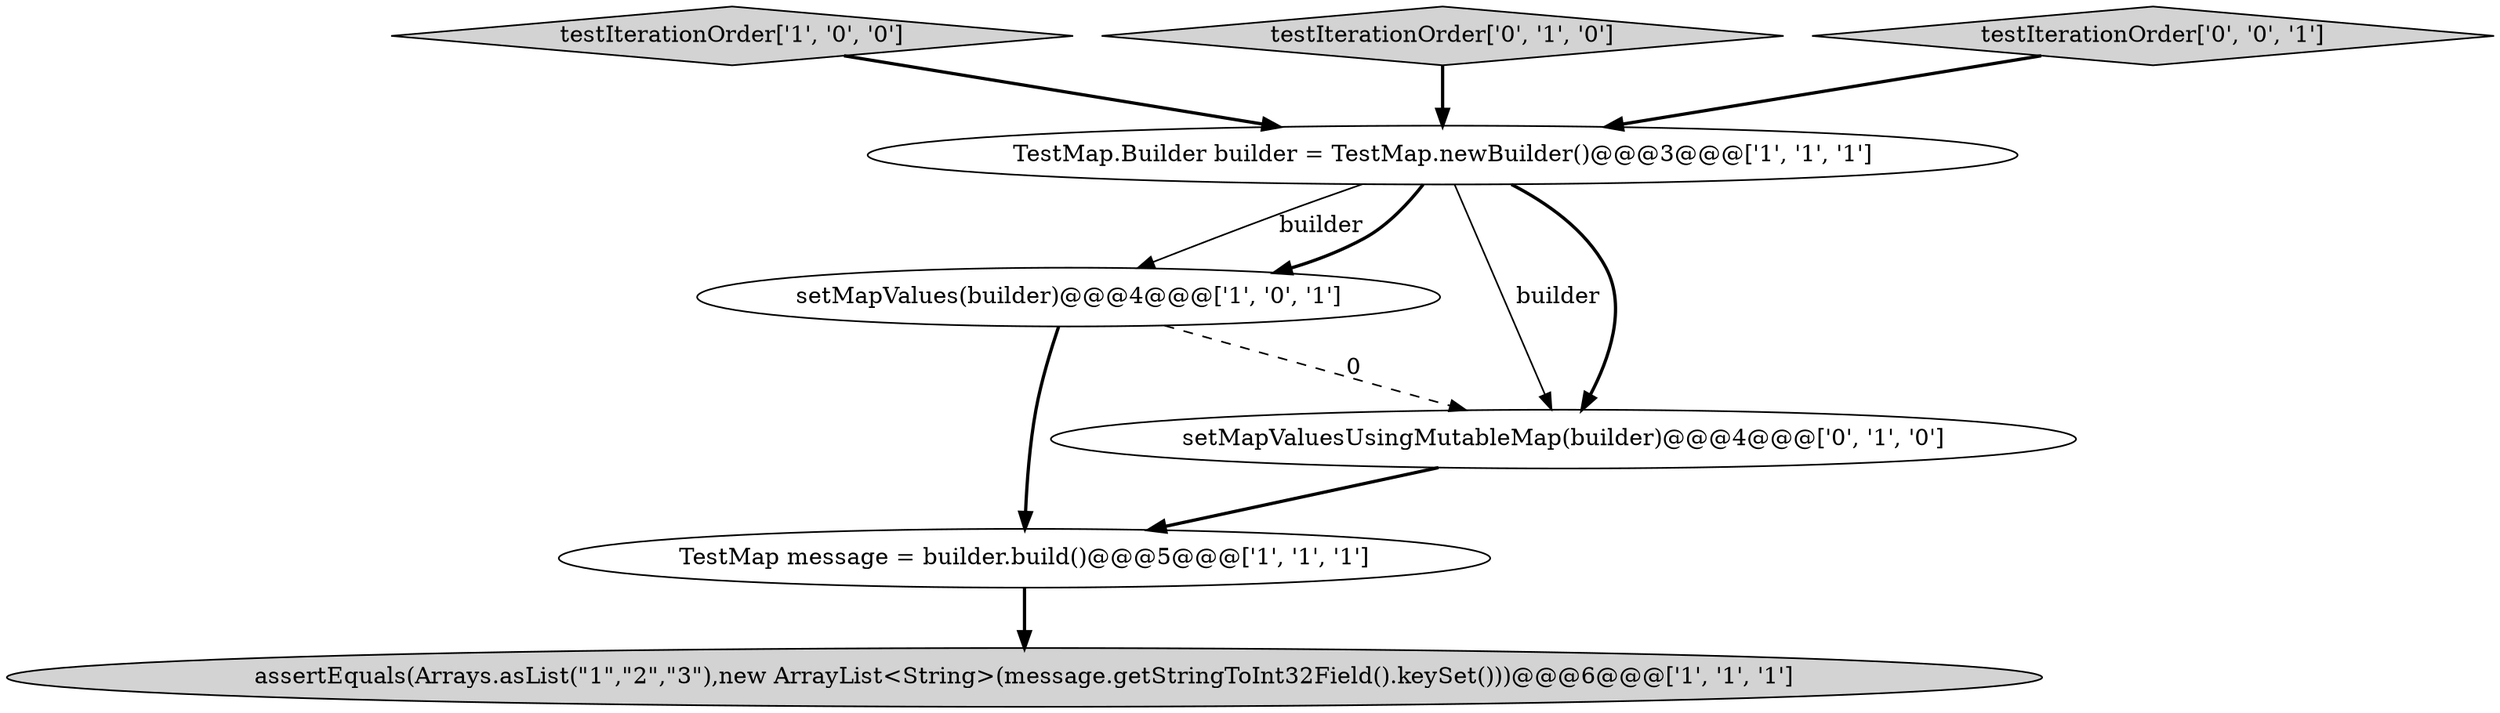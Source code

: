 digraph {
2 [style = filled, label = "setMapValues(builder)@@@4@@@['1', '0', '1']", fillcolor = white, shape = ellipse image = "AAA0AAABBB1BBB"];
3 [style = filled, label = "TestMap message = builder.build()@@@5@@@['1', '1', '1']", fillcolor = white, shape = ellipse image = "AAA0AAABBB1BBB"];
1 [style = filled, label = "TestMap.Builder builder = TestMap.newBuilder()@@@3@@@['1', '1', '1']", fillcolor = white, shape = ellipse image = "AAA0AAABBB1BBB"];
4 [style = filled, label = "testIterationOrder['1', '0', '0']", fillcolor = lightgray, shape = diamond image = "AAA0AAABBB1BBB"];
6 [style = filled, label = "testIterationOrder['0', '1', '0']", fillcolor = lightgray, shape = diamond image = "AAA0AAABBB2BBB"];
7 [style = filled, label = "testIterationOrder['0', '0', '1']", fillcolor = lightgray, shape = diamond image = "AAA0AAABBB3BBB"];
0 [style = filled, label = "assertEquals(Arrays.asList(\"1\",\"2\",\"3\"),new ArrayList<String>(message.getStringToInt32Field().keySet()))@@@6@@@['1', '1', '1']", fillcolor = lightgray, shape = ellipse image = "AAA0AAABBB1BBB"];
5 [style = filled, label = "setMapValuesUsingMutableMap(builder)@@@4@@@['0', '1', '0']", fillcolor = white, shape = ellipse image = "AAA1AAABBB2BBB"];
5->3 [style = bold, label=""];
7->1 [style = bold, label=""];
2->5 [style = dashed, label="0"];
1->2 [style = solid, label="builder"];
3->0 [style = bold, label=""];
1->5 [style = solid, label="builder"];
6->1 [style = bold, label=""];
1->2 [style = bold, label=""];
4->1 [style = bold, label=""];
2->3 [style = bold, label=""];
1->5 [style = bold, label=""];
}
